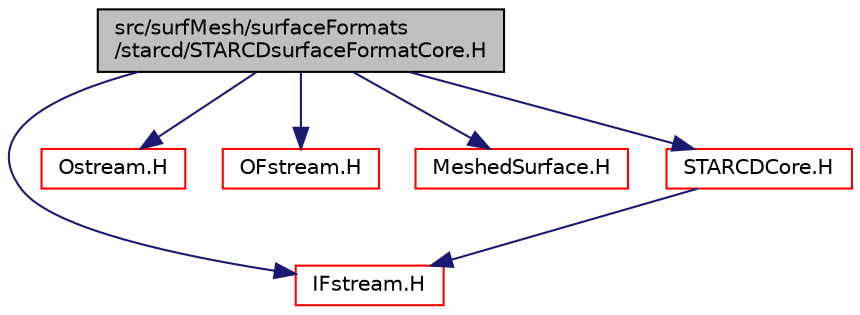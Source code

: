 digraph "src/surfMesh/surfaceFormats/starcd/STARCDsurfaceFormatCore.H"
{
  bgcolor="transparent";
  edge [fontname="Helvetica",fontsize="10",labelfontname="Helvetica",labelfontsize="10"];
  node [fontname="Helvetica",fontsize="10",shape=record];
  Node1 [label="src/surfMesh/surfaceFormats\l/starcd/STARCDsurfaceFormatCore.H",height=0.2,width=0.4,color="black", fillcolor="grey75", style="filled", fontcolor="black"];
  Node1 -> Node2 [color="midnightblue",fontsize="10",style="solid",fontname="Helvetica"];
  Node2 [label="IFstream.H",height=0.2,width=0.4,color="red",URL="$a07955.html"];
  Node1 -> Node3 [color="midnightblue",fontsize="10",style="solid",fontname="Helvetica"];
  Node3 [label="Ostream.H",height=0.2,width=0.4,color="red",URL="$a07970.html"];
  Node1 -> Node4 [color="midnightblue",fontsize="10",style="solid",fontname="Helvetica"];
  Node4 [label="OFstream.H",height=0.2,width=0.4,color="red",URL="$a07957.html"];
  Node1 -> Node5 [color="midnightblue",fontsize="10",style="solid",fontname="Helvetica"];
  Node5 [label="MeshedSurface.H",height=0.2,width=0.4,color="red",URL="$a10009.html"];
  Node1 -> Node6 [color="midnightblue",fontsize="10",style="solid",fontname="Helvetica"];
  Node6 [label="STARCDCore.H",height=0.2,width=0.4,color="red",URL="$a05184.html"];
  Node6 -> Node2 [color="midnightblue",fontsize="10",style="solid",fontname="Helvetica"];
}
